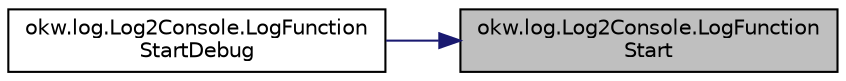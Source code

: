 digraph "okw.log.Log2Console.LogFunctionStart"
{
 // INTERACTIVE_SVG=YES
 // LATEX_PDF_SIZE
  edge [fontname="Helvetica",fontsize="10",labelfontname="Helvetica",labelfontsize="10"];
  node [fontname="Helvetica",fontsize="10",shape=record];
  rankdir="RL";
  Node86 [label="okw.log.Log2Console.LogFunction\lStart",height=0.2,width=0.4,color="black", fillcolor="grey75", style="filled", fontcolor="black",tooltip="LogFunctionStart:"];
  Node86 -> Node87 [dir="back",color="midnightblue",fontsize="10",style="solid",fontname="Helvetica"];
  Node87 [label="okw.log.Log2Console.LogFunction\lStartDebug",height=0.2,width=0.4,color="black", fillcolor="white", style="filled",URL="$classokw_1_1log_1_1_log2_console.html#ae12be755a9da04599d329cfece22b1ef",tooltip="LogFunctionStartDebug:"];
}
